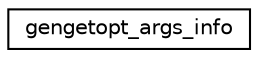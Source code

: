 digraph "Graphical Class Hierarchy"
{
  edge [fontname="Helvetica",fontsize="10",labelfontname="Helvetica",labelfontsize="10"];
  node [fontname="Helvetica",fontsize="10",shape=record];
  rankdir="LR";
  Node0 [label="gengetopt_args_info",height=0.2,width=0.4,color="black", fillcolor="white", style="filled",URL="$structgengetopt__args__info.html",tooltip="Where the command line options are stored. "];
}
